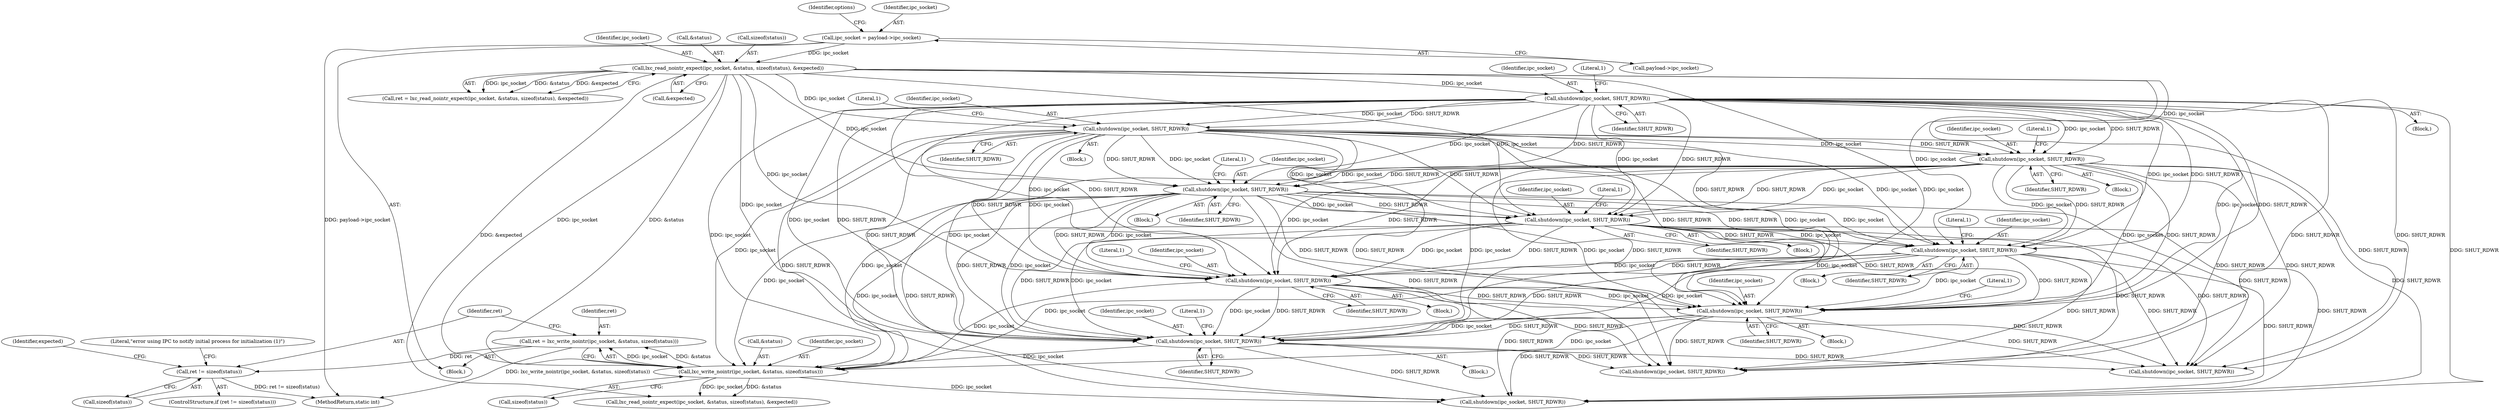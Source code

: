 digraph "0_lxc_5c3fcae78b63ac9dd56e36075903921bd9461f9e@API" {
"1000448" [label="(Call,ret != sizeof(status))"];
"1000439" [label="(Call,ret = lxc_write_nointr(ipc_socket, &status, sizeof(status)))"];
"1000441" [label="(Call,lxc_write_nointr(ipc_socket, &status, sizeof(status)))"];
"1000293" [label="(Call,shutdown(ipc_socket, SHUT_RDWR))"];
"1000268" [label="(Call,shutdown(ipc_socket, SHUT_RDWR))"];
"1000175" [label="(Call,shutdown(ipc_socket, SHUT_RDWR))"];
"1000160" [label="(Call,lxc_read_nointr_expect(ipc_socket, &status, sizeof(status), &expected))"];
"1000126" [label="(Call,ipc_socket = payload->ipc_socket)"];
"1000244" [label="(Call,shutdown(ipc_socket, SHUT_RDWR))"];
"1000203" [label="(Call,shutdown(ipc_socket, SHUT_RDWR))"];
"1000408" [label="(Call,shutdown(ipc_socket, SHUT_RDWR))"];
"1000381" [label="(Call,shutdown(ipc_socket, SHUT_RDWR))"];
"1000361" [label="(Call,shutdown(ipc_socket, SHUT_RDWR))"];
"1000430" [label="(Call,shutdown(ipc_socket, SHUT_RDWR))"];
"1000443" [label="(Call,&status)"];
"1000441" [label="(Call,lxc_write_nointr(ipc_socket, &status, sizeof(status)))"];
"1000491" [label="(Call,shutdown(ipc_socket, SHUT_RDWR))"];
"1000386" [label="(Literal,1)"];
"1000269" [label="(Identifier,ipc_socket)"];
"1000118" [label="(Block,)"];
"1000175" [label="(Call,shutdown(ipc_socket, SHUT_RDWR))"];
"1000440" [label="(Identifier,ret)"];
"1000158" [label="(Call,ret = lxc_read_nointr_expect(ipc_socket, &status, sizeof(status), &expected))"];
"1000161" [label="(Identifier,ipc_socket)"];
"1000711" [label="(MethodReturn,static int)"];
"1000246" [label="(Identifier,SHUT_RDWR)"];
"1000454" [label="(Literal,\"error using IPC to notify initial process for initialization (1)\")"];
"1000293" [label="(Call,shutdown(ipc_socket, SHUT_RDWR))"];
"1000265" [label="(Block,)"];
"1000202" [label="(Block,)"];
"1000295" [label="(Identifier,SHUT_RDWR)"];
"1000381" [label="(Call,shutdown(ipc_socket, SHUT_RDWR))"];
"1000447" [label="(ControlStructure,if (ret != sizeof(status)))"];
"1000160" [label="(Call,lxc_read_nointr_expect(ipc_socket, &status, sizeof(status), &expected))"];
"1000455" [label="(Call,shutdown(ipc_socket, SHUT_RDWR))"];
"1000268" [label="(Call,shutdown(ipc_socket, SHUT_RDWR))"];
"1000294" [label="(Identifier,ipc_socket)"];
"1000245" [label="(Identifier,ipc_socket)"];
"1000298" [label="(Literal,1)"];
"1000408" [label="(Call,shutdown(ipc_socket, SHUT_RDWR))"];
"1000208" [label="(Literal,1)"];
"1000244" [label="(Call,shutdown(ipc_socket, SHUT_RDWR))"];
"1000432" [label="(Identifier,SHUT_RDWR)"];
"1000462" [label="(Identifier,expected)"];
"1000203" [label="(Call,shutdown(ipc_socket, SHUT_RDWR))"];
"1000172" [label="(Block,)"];
"1000162" [label="(Call,&status)"];
"1000358" [label="(Block,)"];
"1000366" [label="(Literal,1)"];
"1000431" [label="(Identifier,ipc_socket)"];
"1000363" [label="(Identifier,SHUT_RDWR)"];
"1000273" [label="(Literal,1)"];
"1000180" [label="(Literal,1)"];
"1000435" [label="(Literal,1)"];
"1000427" [label="(Block,)"];
"1000448" [label="(Call,ret != sizeof(status))"];
"1000413" [label="(Literal,1)"];
"1000450" [label="(Call,sizeof(status))"];
"1000270" [label="(Identifier,SHUT_RDWR)"];
"1000241" [label="(Block,)"];
"1000126" [label="(Call,ipc_socket = payload->ipc_socket)"];
"1000442" [label="(Identifier,ipc_socket)"];
"1000176" [label="(Identifier,ipc_socket)"];
"1000410" [label="(Identifier,SHUT_RDWR)"];
"1000470" [label="(Call,lxc_read_nointr_expect(ipc_socket, &status, sizeof(status), &expected))"];
"1000378" [label="(Block,)"];
"1000166" [label="(Call,&expected)"];
"1000382" [label="(Identifier,ipc_socket)"];
"1000128" [label="(Call,payload->ipc_socket)"];
"1000362" [label="(Identifier,ipc_socket)"];
"1000485" [label="(Call,shutdown(ipc_socket, SHUT_RDWR))"];
"1000383" [label="(Identifier,SHUT_RDWR)"];
"1000133" [label="(Identifier,options)"];
"1000430" [label="(Call,shutdown(ipc_socket, SHUT_RDWR))"];
"1000177" [label="(Identifier,SHUT_RDWR)"];
"1000405" [label="(Block,)"];
"1000449" [label="(Identifier,ret)"];
"1000361" [label="(Call,shutdown(ipc_socket, SHUT_RDWR))"];
"1000164" [label="(Call,sizeof(status))"];
"1000127" [label="(Identifier,ipc_socket)"];
"1000205" [label="(Identifier,SHUT_RDWR)"];
"1000204" [label="(Identifier,ipc_socket)"];
"1000409" [label="(Identifier,ipc_socket)"];
"1000290" [label="(Block,)"];
"1000249" [label="(Literal,1)"];
"1000445" [label="(Call,sizeof(status))"];
"1000439" [label="(Call,ret = lxc_write_nointr(ipc_socket, &status, sizeof(status)))"];
"1000448" -> "1000447"  [label="AST: "];
"1000448" -> "1000450"  [label="CFG: "];
"1000449" -> "1000448"  [label="AST: "];
"1000450" -> "1000448"  [label="AST: "];
"1000454" -> "1000448"  [label="CFG: "];
"1000462" -> "1000448"  [label="CFG: "];
"1000448" -> "1000711"  [label="DDG: ret != sizeof(status)"];
"1000439" -> "1000448"  [label="DDG: ret"];
"1000439" -> "1000118"  [label="AST: "];
"1000439" -> "1000441"  [label="CFG: "];
"1000440" -> "1000439"  [label="AST: "];
"1000441" -> "1000439"  [label="AST: "];
"1000449" -> "1000439"  [label="CFG: "];
"1000439" -> "1000711"  [label="DDG: lxc_write_nointr(ipc_socket, &status, sizeof(status))"];
"1000441" -> "1000439"  [label="DDG: ipc_socket"];
"1000441" -> "1000439"  [label="DDG: &status"];
"1000441" -> "1000445"  [label="CFG: "];
"1000442" -> "1000441"  [label="AST: "];
"1000443" -> "1000441"  [label="AST: "];
"1000445" -> "1000441"  [label="AST: "];
"1000293" -> "1000441"  [label="DDG: ipc_socket"];
"1000408" -> "1000441"  [label="DDG: ipc_socket"];
"1000268" -> "1000441"  [label="DDG: ipc_socket"];
"1000175" -> "1000441"  [label="DDG: ipc_socket"];
"1000430" -> "1000441"  [label="DDG: ipc_socket"];
"1000381" -> "1000441"  [label="DDG: ipc_socket"];
"1000361" -> "1000441"  [label="DDG: ipc_socket"];
"1000244" -> "1000441"  [label="DDG: ipc_socket"];
"1000160" -> "1000441"  [label="DDG: ipc_socket"];
"1000160" -> "1000441"  [label="DDG: &status"];
"1000203" -> "1000441"  [label="DDG: ipc_socket"];
"1000441" -> "1000455"  [label="DDG: ipc_socket"];
"1000441" -> "1000470"  [label="DDG: ipc_socket"];
"1000441" -> "1000470"  [label="DDG: &status"];
"1000293" -> "1000290"  [label="AST: "];
"1000293" -> "1000295"  [label="CFG: "];
"1000294" -> "1000293"  [label="AST: "];
"1000295" -> "1000293"  [label="AST: "];
"1000298" -> "1000293"  [label="CFG: "];
"1000268" -> "1000293"  [label="DDG: ipc_socket"];
"1000268" -> "1000293"  [label="DDG: SHUT_RDWR"];
"1000175" -> "1000293"  [label="DDG: ipc_socket"];
"1000175" -> "1000293"  [label="DDG: SHUT_RDWR"];
"1000244" -> "1000293"  [label="DDG: ipc_socket"];
"1000244" -> "1000293"  [label="DDG: SHUT_RDWR"];
"1000160" -> "1000293"  [label="DDG: ipc_socket"];
"1000203" -> "1000293"  [label="DDG: ipc_socket"];
"1000203" -> "1000293"  [label="DDG: SHUT_RDWR"];
"1000293" -> "1000361"  [label="DDG: ipc_socket"];
"1000293" -> "1000361"  [label="DDG: SHUT_RDWR"];
"1000293" -> "1000381"  [label="DDG: ipc_socket"];
"1000293" -> "1000381"  [label="DDG: SHUT_RDWR"];
"1000293" -> "1000408"  [label="DDG: ipc_socket"];
"1000293" -> "1000408"  [label="DDG: SHUT_RDWR"];
"1000293" -> "1000430"  [label="DDG: ipc_socket"];
"1000293" -> "1000430"  [label="DDG: SHUT_RDWR"];
"1000293" -> "1000455"  [label="DDG: SHUT_RDWR"];
"1000293" -> "1000485"  [label="DDG: SHUT_RDWR"];
"1000293" -> "1000491"  [label="DDG: SHUT_RDWR"];
"1000268" -> "1000265"  [label="AST: "];
"1000268" -> "1000270"  [label="CFG: "];
"1000269" -> "1000268"  [label="AST: "];
"1000270" -> "1000268"  [label="AST: "];
"1000273" -> "1000268"  [label="CFG: "];
"1000175" -> "1000268"  [label="DDG: ipc_socket"];
"1000175" -> "1000268"  [label="DDG: SHUT_RDWR"];
"1000244" -> "1000268"  [label="DDG: ipc_socket"];
"1000244" -> "1000268"  [label="DDG: SHUT_RDWR"];
"1000160" -> "1000268"  [label="DDG: ipc_socket"];
"1000203" -> "1000268"  [label="DDG: ipc_socket"];
"1000203" -> "1000268"  [label="DDG: SHUT_RDWR"];
"1000268" -> "1000361"  [label="DDG: ipc_socket"];
"1000268" -> "1000361"  [label="DDG: SHUT_RDWR"];
"1000268" -> "1000381"  [label="DDG: ipc_socket"];
"1000268" -> "1000381"  [label="DDG: SHUT_RDWR"];
"1000268" -> "1000408"  [label="DDG: ipc_socket"];
"1000268" -> "1000408"  [label="DDG: SHUT_RDWR"];
"1000268" -> "1000430"  [label="DDG: ipc_socket"];
"1000268" -> "1000430"  [label="DDG: SHUT_RDWR"];
"1000268" -> "1000455"  [label="DDG: SHUT_RDWR"];
"1000268" -> "1000485"  [label="DDG: SHUT_RDWR"];
"1000268" -> "1000491"  [label="DDG: SHUT_RDWR"];
"1000175" -> "1000172"  [label="AST: "];
"1000175" -> "1000177"  [label="CFG: "];
"1000176" -> "1000175"  [label="AST: "];
"1000177" -> "1000175"  [label="AST: "];
"1000180" -> "1000175"  [label="CFG: "];
"1000160" -> "1000175"  [label="DDG: ipc_socket"];
"1000175" -> "1000203"  [label="DDG: ipc_socket"];
"1000175" -> "1000203"  [label="DDG: SHUT_RDWR"];
"1000175" -> "1000244"  [label="DDG: ipc_socket"];
"1000175" -> "1000244"  [label="DDG: SHUT_RDWR"];
"1000175" -> "1000361"  [label="DDG: ipc_socket"];
"1000175" -> "1000361"  [label="DDG: SHUT_RDWR"];
"1000175" -> "1000381"  [label="DDG: ipc_socket"];
"1000175" -> "1000381"  [label="DDG: SHUT_RDWR"];
"1000175" -> "1000408"  [label="DDG: ipc_socket"];
"1000175" -> "1000408"  [label="DDG: SHUT_RDWR"];
"1000175" -> "1000430"  [label="DDG: ipc_socket"];
"1000175" -> "1000430"  [label="DDG: SHUT_RDWR"];
"1000175" -> "1000455"  [label="DDG: SHUT_RDWR"];
"1000175" -> "1000485"  [label="DDG: SHUT_RDWR"];
"1000175" -> "1000491"  [label="DDG: SHUT_RDWR"];
"1000160" -> "1000158"  [label="AST: "];
"1000160" -> "1000166"  [label="CFG: "];
"1000161" -> "1000160"  [label="AST: "];
"1000162" -> "1000160"  [label="AST: "];
"1000164" -> "1000160"  [label="AST: "];
"1000166" -> "1000160"  [label="AST: "];
"1000158" -> "1000160"  [label="CFG: "];
"1000160" -> "1000158"  [label="DDG: ipc_socket"];
"1000160" -> "1000158"  [label="DDG: &status"];
"1000160" -> "1000158"  [label="DDG: &expected"];
"1000126" -> "1000160"  [label="DDG: ipc_socket"];
"1000160" -> "1000203"  [label="DDG: ipc_socket"];
"1000160" -> "1000244"  [label="DDG: ipc_socket"];
"1000160" -> "1000361"  [label="DDG: ipc_socket"];
"1000160" -> "1000381"  [label="DDG: ipc_socket"];
"1000160" -> "1000408"  [label="DDG: ipc_socket"];
"1000160" -> "1000430"  [label="DDG: ipc_socket"];
"1000160" -> "1000470"  [label="DDG: &expected"];
"1000126" -> "1000118"  [label="AST: "];
"1000126" -> "1000128"  [label="CFG: "];
"1000127" -> "1000126"  [label="AST: "];
"1000128" -> "1000126"  [label="AST: "];
"1000133" -> "1000126"  [label="CFG: "];
"1000126" -> "1000711"  [label="DDG: payload->ipc_socket"];
"1000244" -> "1000241"  [label="AST: "];
"1000244" -> "1000246"  [label="CFG: "];
"1000245" -> "1000244"  [label="AST: "];
"1000246" -> "1000244"  [label="AST: "];
"1000249" -> "1000244"  [label="CFG: "];
"1000203" -> "1000244"  [label="DDG: ipc_socket"];
"1000203" -> "1000244"  [label="DDG: SHUT_RDWR"];
"1000244" -> "1000361"  [label="DDG: ipc_socket"];
"1000244" -> "1000361"  [label="DDG: SHUT_RDWR"];
"1000244" -> "1000381"  [label="DDG: ipc_socket"];
"1000244" -> "1000381"  [label="DDG: SHUT_RDWR"];
"1000244" -> "1000408"  [label="DDG: ipc_socket"];
"1000244" -> "1000408"  [label="DDG: SHUT_RDWR"];
"1000244" -> "1000430"  [label="DDG: ipc_socket"];
"1000244" -> "1000430"  [label="DDG: SHUT_RDWR"];
"1000244" -> "1000455"  [label="DDG: SHUT_RDWR"];
"1000244" -> "1000485"  [label="DDG: SHUT_RDWR"];
"1000244" -> "1000491"  [label="DDG: SHUT_RDWR"];
"1000203" -> "1000202"  [label="AST: "];
"1000203" -> "1000205"  [label="CFG: "];
"1000204" -> "1000203"  [label="AST: "];
"1000205" -> "1000203"  [label="AST: "];
"1000208" -> "1000203"  [label="CFG: "];
"1000203" -> "1000361"  [label="DDG: ipc_socket"];
"1000203" -> "1000361"  [label="DDG: SHUT_RDWR"];
"1000203" -> "1000381"  [label="DDG: ipc_socket"];
"1000203" -> "1000381"  [label="DDG: SHUT_RDWR"];
"1000203" -> "1000408"  [label="DDG: ipc_socket"];
"1000203" -> "1000408"  [label="DDG: SHUT_RDWR"];
"1000203" -> "1000430"  [label="DDG: ipc_socket"];
"1000203" -> "1000430"  [label="DDG: SHUT_RDWR"];
"1000203" -> "1000455"  [label="DDG: SHUT_RDWR"];
"1000203" -> "1000485"  [label="DDG: SHUT_RDWR"];
"1000203" -> "1000491"  [label="DDG: SHUT_RDWR"];
"1000408" -> "1000405"  [label="AST: "];
"1000408" -> "1000410"  [label="CFG: "];
"1000409" -> "1000408"  [label="AST: "];
"1000410" -> "1000408"  [label="AST: "];
"1000413" -> "1000408"  [label="CFG: "];
"1000381" -> "1000408"  [label="DDG: ipc_socket"];
"1000381" -> "1000408"  [label="DDG: SHUT_RDWR"];
"1000361" -> "1000408"  [label="DDG: ipc_socket"];
"1000361" -> "1000408"  [label="DDG: SHUT_RDWR"];
"1000408" -> "1000430"  [label="DDG: ipc_socket"];
"1000408" -> "1000430"  [label="DDG: SHUT_RDWR"];
"1000408" -> "1000455"  [label="DDG: SHUT_RDWR"];
"1000408" -> "1000485"  [label="DDG: SHUT_RDWR"];
"1000408" -> "1000491"  [label="DDG: SHUT_RDWR"];
"1000381" -> "1000378"  [label="AST: "];
"1000381" -> "1000383"  [label="CFG: "];
"1000382" -> "1000381"  [label="AST: "];
"1000383" -> "1000381"  [label="AST: "];
"1000386" -> "1000381"  [label="CFG: "];
"1000361" -> "1000381"  [label="DDG: ipc_socket"];
"1000361" -> "1000381"  [label="DDG: SHUT_RDWR"];
"1000381" -> "1000430"  [label="DDG: ipc_socket"];
"1000381" -> "1000430"  [label="DDG: SHUT_RDWR"];
"1000381" -> "1000455"  [label="DDG: SHUT_RDWR"];
"1000381" -> "1000485"  [label="DDG: SHUT_RDWR"];
"1000381" -> "1000491"  [label="DDG: SHUT_RDWR"];
"1000361" -> "1000358"  [label="AST: "];
"1000361" -> "1000363"  [label="CFG: "];
"1000362" -> "1000361"  [label="AST: "];
"1000363" -> "1000361"  [label="AST: "];
"1000366" -> "1000361"  [label="CFG: "];
"1000361" -> "1000430"  [label="DDG: ipc_socket"];
"1000361" -> "1000430"  [label="DDG: SHUT_RDWR"];
"1000361" -> "1000455"  [label="DDG: SHUT_RDWR"];
"1000361" -> "1000485"  [label="DDG: SHUT_RDWR"];
"1000361" -> "1000491"  [label="DDG: SHUT_RDWR"];
"1000430" -> "1000427"  [label="AST: "];
"1000430" -> "1000432"  [label="CFG: "];
"1000431" -> "1000430"  [label="AST: "];
"1000432" -> "1000430"  [label="AST: "];
"1000435" -> "1000430"  [label="CFG: "];
"1000430" -> "1000455"  [label="DDG: SHUT_RDWR"];
"1000430" -> "1000485"  [label="DDG: SHUT_RDWR"];
"1000430" -> "1000491"  [label="DDG: SHUT_RDWR"];
}
